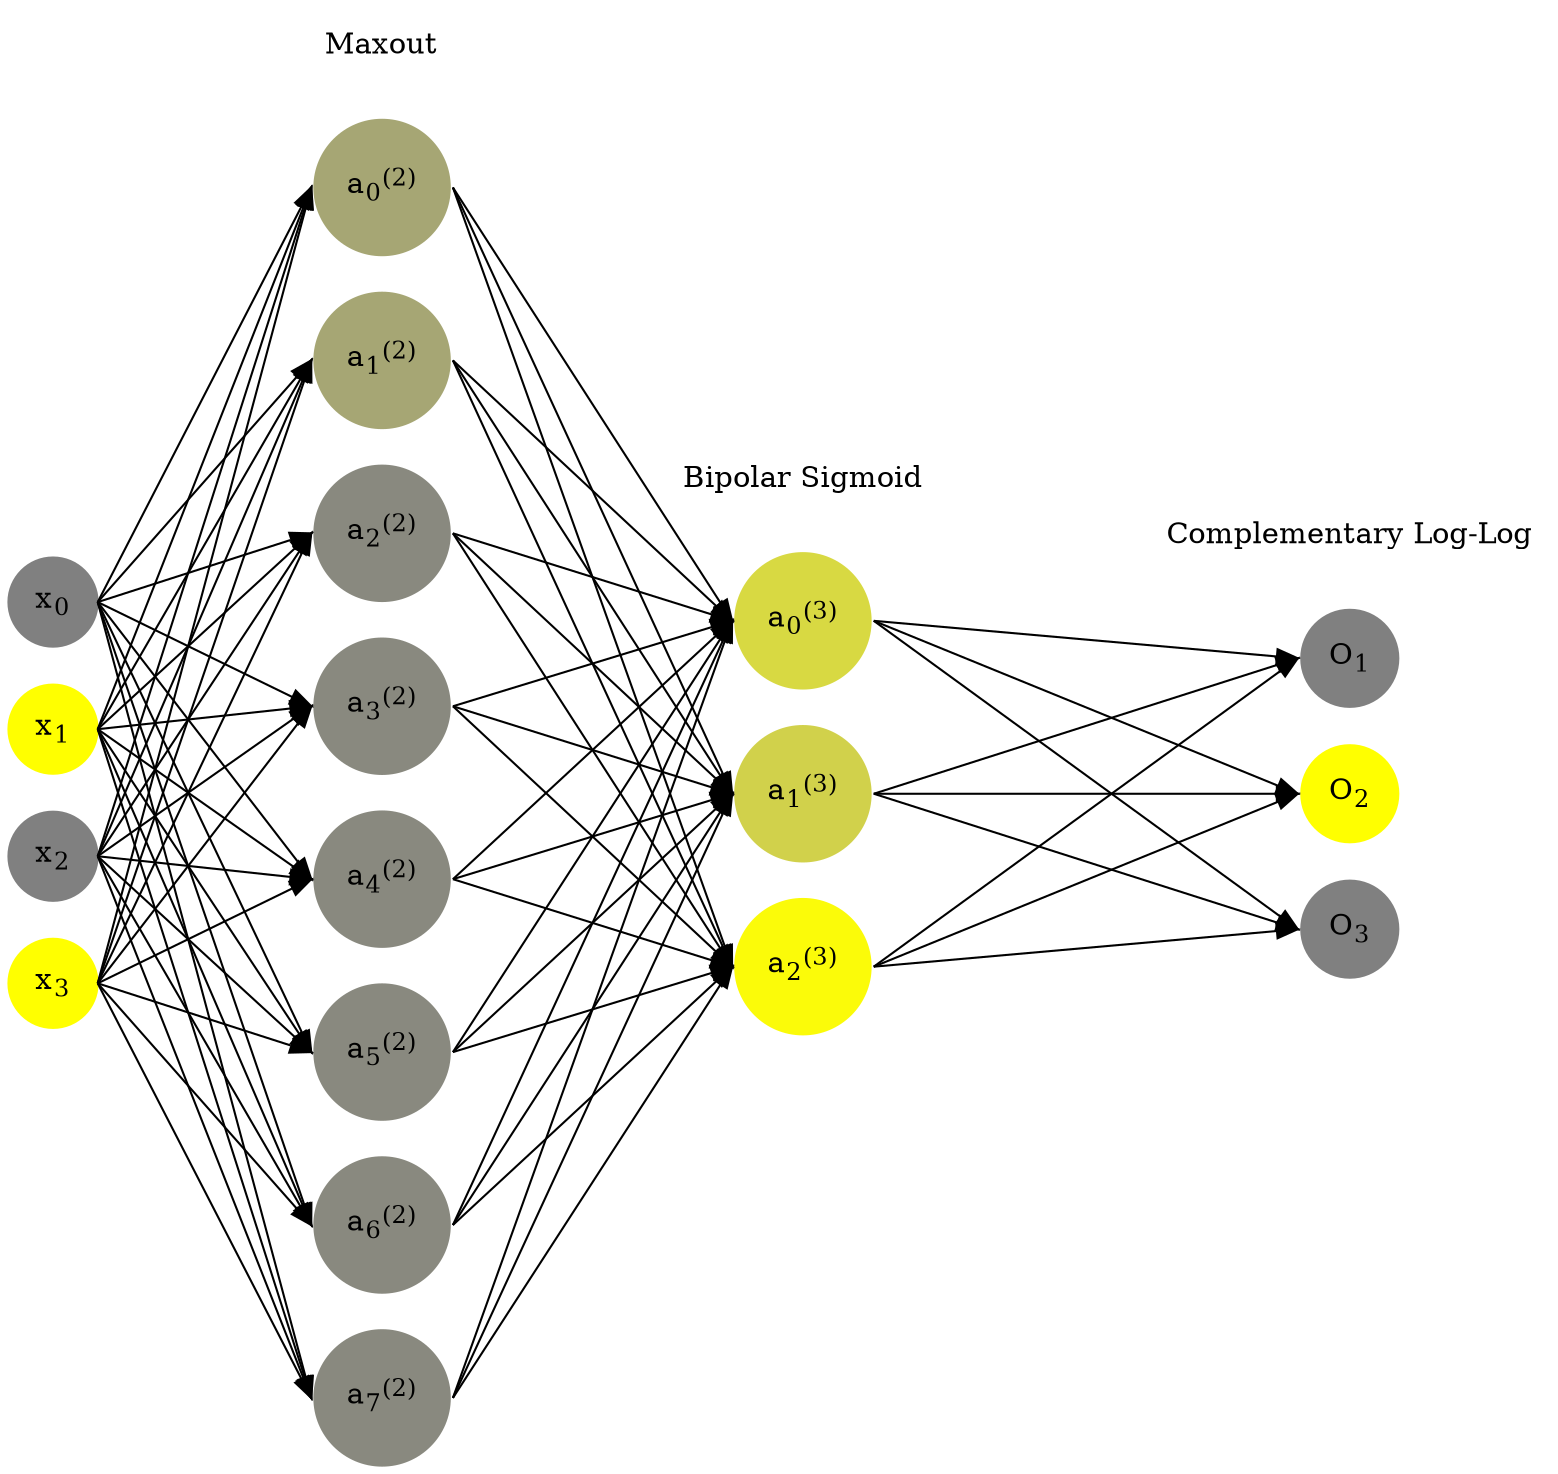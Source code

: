 digraph G {
	rankdir = LR;
	splines=false;
	edge[style=invis];
	ranksep= 1.4;
	{
	node [shape=circle, color="0.1667, 0.0, 0.5", style=filled, fillcolor="0.1667, 0.0, 0.5"];
	x0 [label=<x<sub>0</sub>>];
	}
	{
	node [shape=circle, color="0.1667, 1.0, 1.0", style=filled, fillcolor="0.1667, 1.0, 1.0"];
	x1 [label=<x<sub>1</sub>>];
	}
	{
	node [shape=circle, color="0.1667, 0.0, 0.5", style=filled, fillcolor="0.1667, 0.0, 0.5"];
	x2 [label=<x<sub>2</sub>>];
	}
	{
	node [shape=circle, color="0.1667, 1.0, 1.0", style=filled, fillcolor="0.1667, 1.0, 1.0"];
	x3 [label=<x<sub>3</sub>>];
	}
	{
	node [shape=circle, color="0.1667, 0.303299, 0.651650", style=filled, fillcolor="0.1667, 0.303299, 0.651650"];
	a02 [label=<a<sub>0</sub><sup>(2)</sup>>];
	}
	{
	node [shape=circle, color="0.1667, 0.303299, 0.651650", style=filled, fillcolor="0.1667, 0.303299, 0.651650"];
	a12 [label=<a<sub>1</sub><sup>(2)</sup>>];
	}
	{
	node [shape=circle, color="0.1667, 0.074319, 0.537160", style=filled, fillcolor="0.1667, 0.074319, 0.537160"];
	a22 [label=<a<sub>2</sub><sup>(2)</sup>>];
	}
	{
	node [shape=circle, color="0.1667, 0.074319, 0.537160", style=filled, fillcolor="0.1667, 0.074319, 0.537160"];
	a32 [label=<a<sub>3</sub><sup>(2)</sup>>];
	}
	{
	node [shape=circle, color="0.1667, 0.074319, 0.537160", style=filled, fillcolor="0.1667, 0.074319, 0.537160"];
	a42 [label=<a<sub>4</sub><sup>(2)</sup>>];
	}
	{
	node [shape=circle, color="0.1667, 0.074319, 0.537160", style=filled, fillcolor="0.1667, 0.074319, 0.537160"];
	a52 [label=<a<sub>5</sub><sup>(2)</sup>>];
	}
	{
	node [shape=circle, color="0.1667, 0.074319, 0.537160", style=filled, fillcolor="0.1667, 0.074319, 0.537160"];
	a62 [label=<a<sub>6</sub><sup>(2)</sup>>];
	}
	{
	node [shape=circle, color="0.1667, 0.074319, 0.537160", style=filled, fillcolor="0.1667, 0.074319, 0.537160"];
	a72 [label=<a<sub>7</sub><sup>(2)</sup>>];
	}
	{
	node [shape=circle, color="0.1667, 0.695374, 0.847687", style=filled, fillcolor="0.1667, 0.695374, 0.847687"];
	a03 [label=<a<sub>0</sub><sup>(3)</sup>>];
	}
	{
	node [shape=circle, color="0.1667, 0.639842, 0.819921", style=filled, fillcolor="0.1667, 0.639842, 0.819921"];
	a13 [label=<a<sub>1</sub><sup>(3)</sup>>];
	}
	{
	node [shape=circle, color="0.1667, 0.964161, 0.982080", style=filled, fillcolor="0.1667, 0.964161, 0.982080"];
	a23 [label=<a<sub>2</sub><sup>(3)</sup>>];
	}
	{
	node [shape=circle, color="0.1667, 0.0, 0.5", style=filled, fillcolor="0.1667, 0.0, 0.5"];
	O1 [label=<O<sub>1</sub>>];
	}
	{
	node [shape=circle, color="0.1667, 1.0, 1.0", style=filled, fillcolor="0.1667, 1.0, 1.0"];
	O2 [label=<O<sub>2</sub>>];
	}
	{
	node [shape=circle, color="0.1667, 0.0, 0.5", style=filled, fillcolor="0.1667, 0.0, 0.5"];
	O3 [label=<O<sub>3</sub>>];
	}
	{
	rank=same;
	x0->x1->x2->x3;
	}
	{
	rank=same;
	a02->a12->a22->a32->a42->a52->a62->a72;
	}
	{
	rank=same;
	a03->a13->a23;
	}
	{
	rank=same;
	O1->O2->O3;
	}
	l1 [shape=plaintext,label="Maxout"];
	l1->a02;
	{rank=same; l1;a02};
	l2 [shape=plaintext,label="Bipolar Sigmoid"];
	l2->a03;
	{rank=same; l2;a03};
	l3 [shape=plaintext,label="Complementary Log-Log"];
	l3->O1;
	{rank=same; l3;O1};
edge[style=solid, tailport=e, headport=w];
	{x0;x1;x2;x3} -> {a02;a12;a22;a32;a42;a52;a62;a72};
	{a02;a12;a22;a32;a42;a52;a62;a72} -> {a03;a13;a23};
	{a03;a13;a23} -> {O1,O2,O3};
}